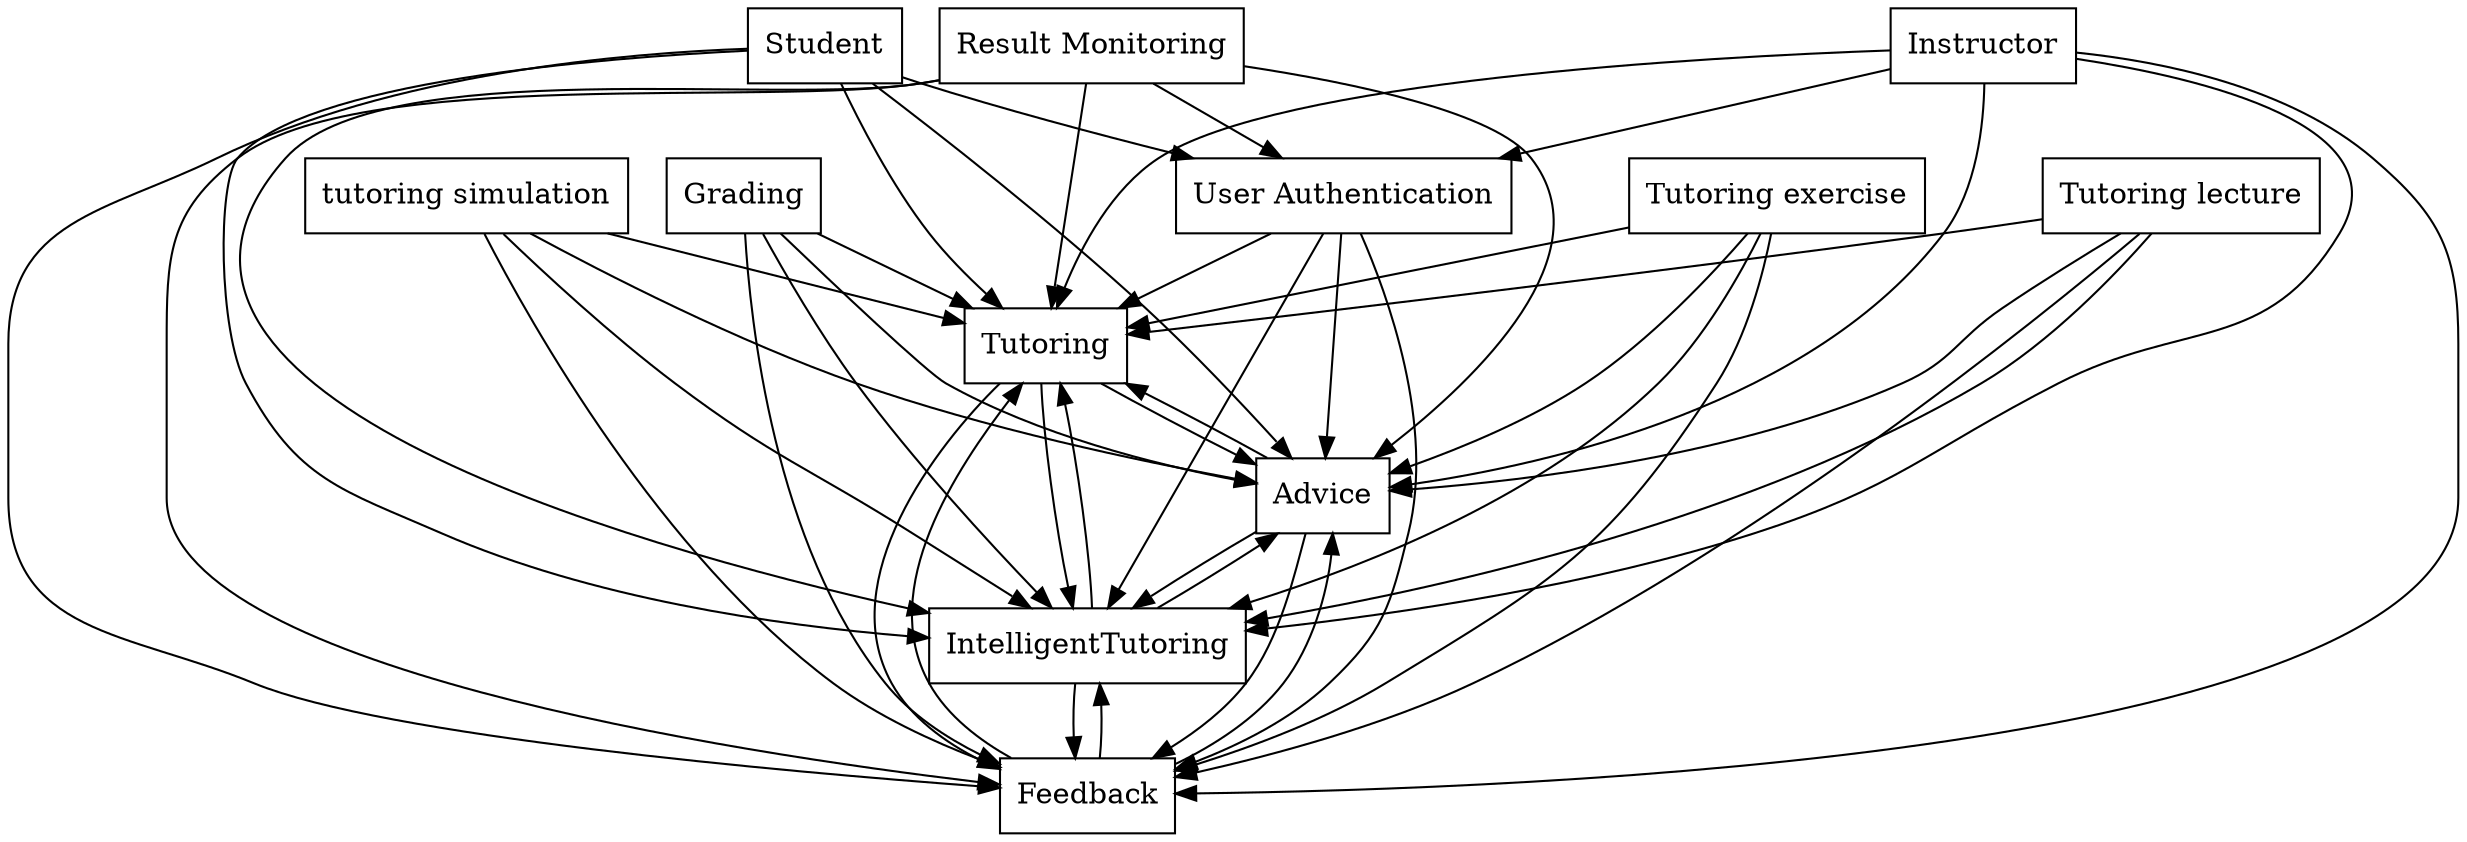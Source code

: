 digraph{
graph [rankdir=TB];
node [shape=box];
edge [arrowhead=normal];
0[label="Student",]
1[label="Grading",]
2[label="Result Monitoring",]
3[label="Tutoring",]
4[label="Tutoring exercise",]
5[label="tutoring simulation",]
6[label="User Authentication",]
7[label="Advice",]
8[label="Feedback",]
9[label="Instructor",]
10[label="Tutoring lecture",]
11[label="IntelligentTutoring",]
0->3[label="",]
0->6[label="",]
0->7[label="",]
0->8[label="",]
0->11[label="",]
1->3[label="",]
1->7[label="",]
1->8[label="",]
1->11[label="",]
2->3[label="",]
2->6[label="",]
2->7[label="",]
2->8[label="",]
2->11[label="",]
3->7[label="",]
3->8[label="",]
3->11[label="",]
4->3[label="",]
4->7[label="",]
4->8[label="",]
4->11[label="",]
5->3[label="",]
5->7[label="",]
5->8[label="",]
5->11[label="",]
6->3[label="",]
6->7[label="",]
6->8[label="",]
6->11[label="",]
7->3[label="",]
7->8[label="",]
7->11[label="",]
8->3[label="",]
8->7[label="",]
8->11[label="",]
9->3[label="",]
9->6[label="",]
9->7[label="",]
9->8[label="",]
9->11[label="",]
10->3[label="",]
10->7[label="",]
10->8[label="",]
10->11[label="",]
11->3[label="",]
11->7[label="",]
11->8[label="",]
}

